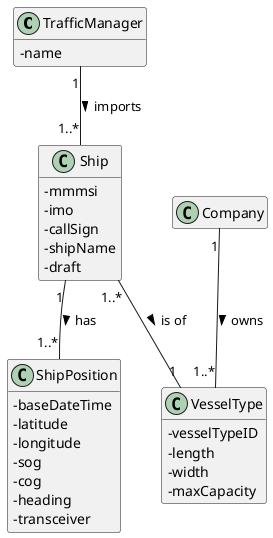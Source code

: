 @startuml
'https://plantuml.com/class-diagram
hide empty methods
hide empty attributes
skinparam classAttributeIconSize 0

class TrafficManager{
    -name
}

class Company{}

class Ship {
    -mmmsi /'MMSI - 1'/
    -imo /'IMO - 9'/
    -callSign /'CallSign - 10'/
    -shipName /'VesselName - 8'/
    -draft /'Draft - 14'/
    '-shipPositions /'BST que guarda Positions'/
    '-vesselType /'objeto do tipo VesselType'/
}

class VesselType{
    -vesselTypeID /'VesselType - 11'/
    -length /'Length - 12'/
    -width /'Width - 13'/
    -maxCapacity /'Cargo - 15'/
}

class ShipPosition {
    -baseDateTime /'BaseDateTime - 2'/
    -latitude /'LAT - 3'/
    -longitude /'LON - 4'/
    -sog /'SOG - 5'/
    -cog /'COG - 6'/
    -heading /'Heading - 7'/
    -transceiver /'TransceiverClass - 16'/
}

Company "1" -- "1..*" VesselType : owns >
Ship "1..*" -- "1" VesselType : is of >
TrafficManager "1" -- "1..*" Ship : imports >
Ship "1" -- "1..*" ShipPosition : has >

@enduml